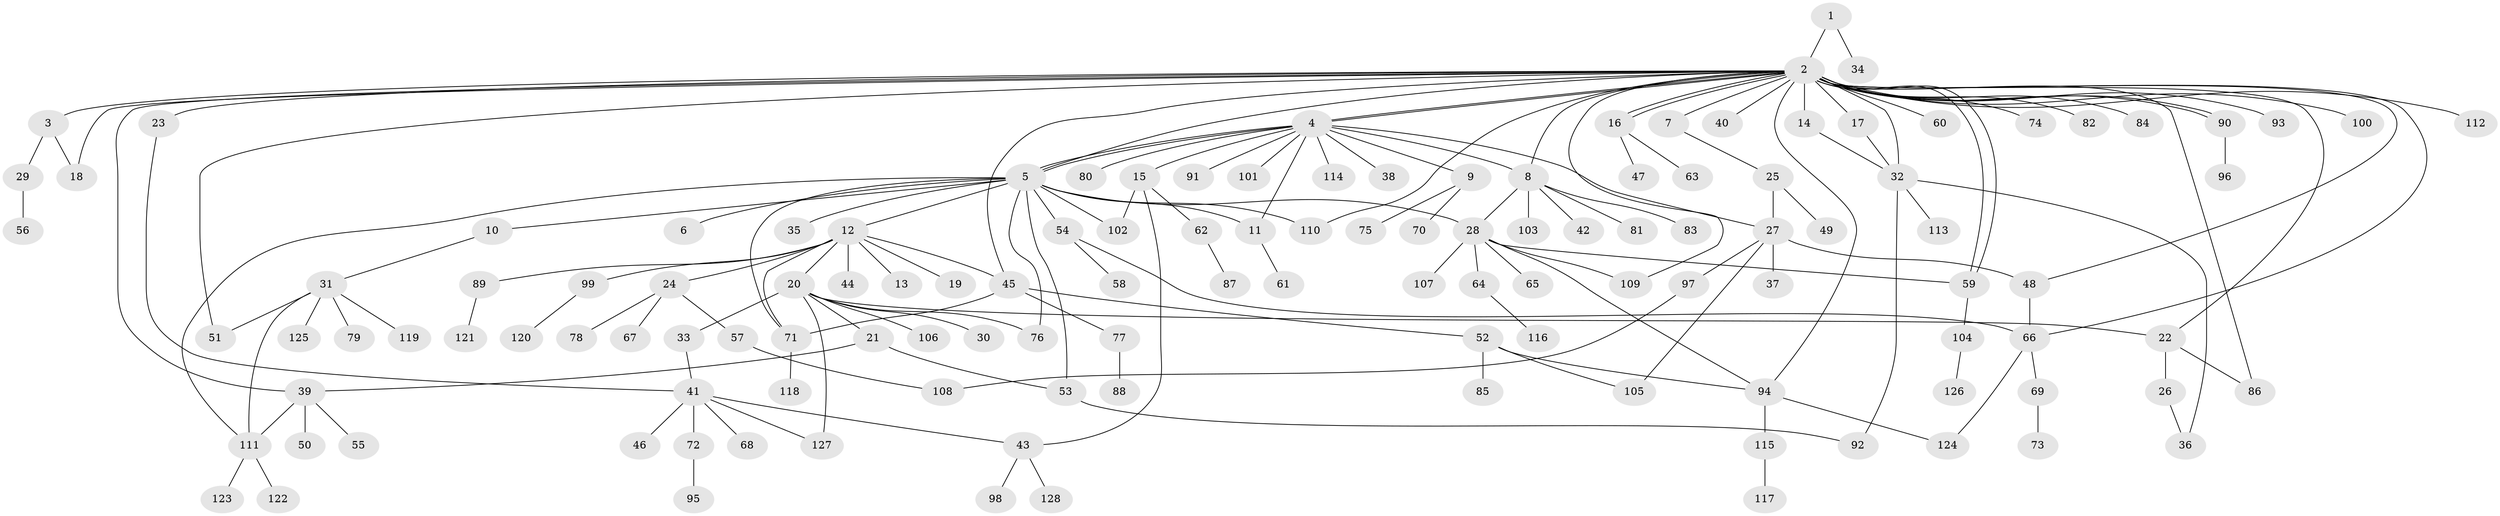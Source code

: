 // Generated by graph-tools (version 1.1) at 2025/11/02/27/25 16:11:09]
// undirected, 128 vertices, 168 edges
graph export_dot {
graph [start="1"]
  node [color=gray90,style=filled];
  1;
  2;
  3;
  4;
  5;
  6;
  7;
  8;
  9;
  10;
  11;
  12;
  13;
  14;
  15;
  16;
  17;
  18;
  19;
  20;
  21;
  22;
  23;
  24;
  25;
  26;
  27;
  28;
  29;
  30;
  31;
  32;
  33;
  34;
  35;
  36;
  37;
  38;
  39;
  40;
  41;
  42;
  43;
  44;
  45;
  46;
  47;
  48;
  49;
  50;
  51;
  52;
  53;
  54;
  55;
  56;
  57;
  58;
  59;
  60;
  61;
  62;
  63;
  64;
  65;
  66;
  67;
  68;
  69;
  70;
  71;
  72;
  73;
  74;
  75;
  76;
  77;
  78;
  79;
  80;
  81;
  82;
  83;
  84;
  85;
  86;
  87;
  88;
  89;
  90;
  91;
  92;
  93;
  94;
  95;
  96;
  97;
  98;
  99;
  100;
  101;
  102;
  103;
  104;
  105;
  106;
  107;
  108;
  109;
  110;
  111;
  112;
  113;
  114;
  115;
  116;
  117;
  118;
  119;
  120;
  121;
  122;
  123;
  124;
  125;
  126;
  127;
  128;
  1 -- 2;
  1 -- 34;
  2 -- 3;
  2 -- 4;
  2 -- 4;
  2 -- 5;
  2 -- 7;
  2 -- 8;
  2 -- 14;
  2 -- 16;
  2 -- 16;
  2 -- 17;
  2 -- 18;
  2 -- 22;
  2 -- 23;
  2 -- 32;
  2 -- 39;
  2 -- 40;
  2 -- 45;
  2 -- 48;
  2 -- 51;
  2 -- 59;
  2 -- 59;
  2 -- 60;
  2 -- 66;
  2 -- 74;
  2 -- 82;
  2 -- 84;
  2 -- 86;
  2 -- 90;
  2 -- 90;
  2 -- 93;
  2 -- 94;
  2 -- 100;
  2 -- 109;
  2 -- 110;
  2 -- 112;
  3 -- 18;
  3 -- 29;
  4 -- 5;
  4 -- 5;
  4 -- 8;
  4 -- 9;
  4 -- 11;
  4 -- 15;
  4 -- 27;
  4 -- 38;
  4 -- 80;
  4 -- 91;
  4 -- 101;
  4 -- 114;
  5 -- 6;
  5 -- 10;
  5 -- 11;
  5 -- 12;
  5 -- 28;
  5 -- 35;
  5 -- 53;
  5 -- 54;
  5 -- 71;
  5 -- 76;
  5 -- 102;
  5 -- 110;
  5 -- 111;
  7 -- 25;
  8 -- 28;
  8 -- 42;
  8 -- 81;
  8 -- 83;
  8 -- 103;
  9 -- 70;
  9 -- 75;
  10 -- 31;
  11 -- 61;
  12 -- 13;
  12 -- 19;
  12 -- 20;
  12 -- 24;
  12 -- 44;
  12 -- 45;
  12 -- 71;
  12 -- 89;
  12 -- 99;
  14 -- 32;
  15 -- 43;
  15 -- 62;
  15 -- 102;
  16 -- 47;
  16 -- 63;
  17 -- 32;
  20 -- 21;
  20 -- 22;
  20 -- 30;
  20 -- 33;
  20 -- 76;
  20 -- 106;
  20 -- 127;
  21 -- 39;
  21 -- 53;
  22 -- 26;
  22 -- 86;
  23 -- 41;
  24 -- 57;
  24 -- 67;
  24 -- 78;
  25 -- 27;
  25 -- 49;
  26 -- 36;
  27 -- 37;
  27 -- 48;
  27 -- 97;
  27 -- 105;
  28 -- 59;
  28 -- 64;
  28 -- 65;
  28 -- 94;
  28 -- 107;
  28 -- 109;
  29 -- 56;
  31 -- 51;
  31 -- 79;
  31 -- 111;
  31 -- 119;
  31 -- 125;
  32 -- 36;
  32 -- 92;
  32 -- 113;
  33 -- 41;
  39 -- 50;
  39 -- 55;
  39 -- 111;
  41 -- 43;
  41 -- 46;
  41 -- 68;
  41 -- 72;
  41 -- 127;
  43 -- 98;
  43 -- 128;
  45 -- 52;
  45 -- 71;
  45 -- 77;
  48 -- 66;
  52 -- 85;
  52 -- 94;
  52 -- 105;
  53 -- 92;
  54 -- 58;
  54 -- 66;
  57 -- 108;
  59 -- 104;
  62 -- 87;
  64 -- 116;
  66 -- 69;
  66 -- 124;
  69 -- 73;
  71 -- 118;
  72 -- 95;
  77 -- 88;
  89 -- 121;
  90 -- 96;
  94 -- 115;
  94 -- 124;
  97 -- 108;
  99 -- 120;
  104 -- 126;
  111 -- 122;
  111 -- 123;
  115 -- 117;
}
